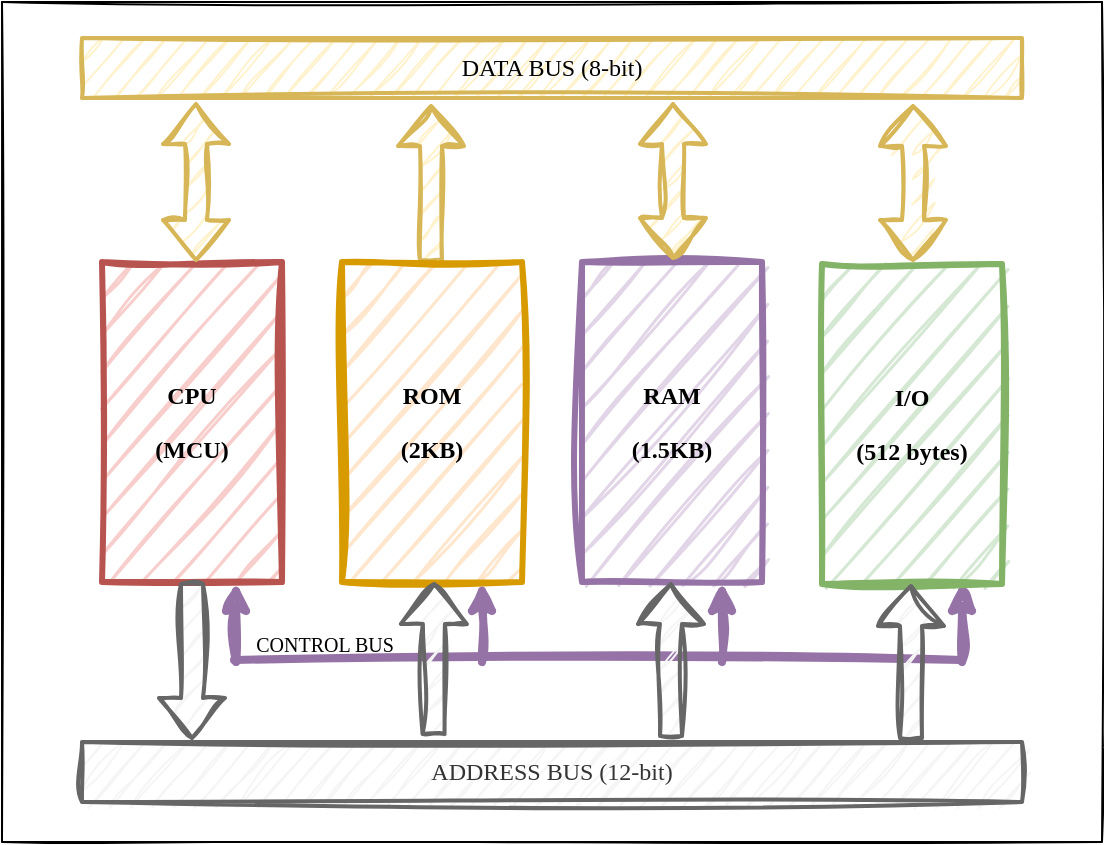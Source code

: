 <mxfile version="23.1.5" type="device">
  <diagram name="Pagina-1" id="xI5nvFBQ5HxxW6P7Flix">
    <mxGraphModel dx="915" dy="1650" grid="1" gridSize="10" guides="1" tooltips="1" connect="1" arrows="1" fold="1" page="1" pageScale="1" pageWidth="827" pageHeight="1169" math="0" shadow="0">
      <root>
        <mxCell id="0" />
        <mxCell id="1" parent="0" />
        <mxCell id="D80vIOVLJQnWsdwlMCNh-1" value="" style="swimlane;startSize=0;sketch=1;curveFitting=1;jiggle=2;" parent="1" vertex="1">
          <mxGeometry x="40" y="-10" width="550" height="420" as="geometry" />
        </mxCell>
        <mxCell id="PHsdMOvUVNE0_T_PcIVp-13" value="" style="shape=flexArrow;endArrow=classic;startArrow=none;html=1;rounded=0;exitX=0.5;exitY=0;exitDx=0;exitDy=0;entryX=0.091;entryY=1.033;entryDx=0;entryDy=0;entryPerimeter=0;fillColor=#fff2cc;strokeColor=#d6b656;strokeWidth=2;sketch=1;curveFitting=1;jiggle=2;startFill=0;" parent="D80vIOVLJQnWsdwlMCNh-1" edge="1">
          <mxGeometry width="100" height="100" relative="1" as="geometry">
            <mxPoint x="214.5" y="130" as="sourcePoint" />
            <mxPoint x="214.5" y="51" as="targetPoint" />
          </mxGeometry>
        </mxCell>
        <mxCell id="r5B7y877vwfk4ksvIoEc-4" value="" style="endArrow=classic;html=1;rounded=0;strokeWidth=4;fillColor=#e1d5e7;strokeColor=#9673a6;sketch=1;curveFitting=1;jiggle=2;" edge="1" parent="D80vIOVLJQnWsdwlMCNh-1">
          <mxGeometry width="50" height="50" relative="1" as="geometry">
            <mxPoint x="480" y="330" as="sourcePoint" />
            <mxPoint x="480" y="290" as="targetPoint" />
          </mxGeometry>
        </mxCell>
        <mxCell id="PHsdMOvUVNE0_T_PcIVp-22" value="" style="endArrow=none;html=1;rounded=0;strokeWidth=4;fillColor=#e1d5e7;strokeColor=#9673a6;sketch=1;curveFitting=1;jiggle=2;" parent="1" edge="1">
          <mxGeometry width="50" height="50" relative="1" as="geometry">
            <mxPoint x="156" y="319" as="sourcePoint" />
            <mxPoint x="520" y="319" as="targetPoint" />
          </mxGeometry>
        </mxCell>
        <mxCell id="PHsdMOvUVNE0_T_PcIVp-2" value="&lt;p&gt;&lt;font face=&quot;Comic Sans MS&quot;&gt;CPU&lt;/font&gt;&lt;/p&gt;&lt;p&gt;&lt;font face=&quot;VgUgUpdFGmjPFLryLqvL&quot;&gt;(MCU)&lt;br&gt;&lt;/font&gt;&lt;/p&gt;" style="rounded=0;whiteSpace=wrap;html=1;fillColor=#f8cecc;strokeColor=#b85450;fontStyle=1;strokeWidth=3;sketch=1;curveFitting=1;jiggle=2;" parent="1" vertex="1">
          <mxGeometry x="90" y="120" width="90" height="160" as="geometry" />
        </mxCell>
        <mxCell id="PHsdMOvUVNE0_T_PcIVp-3" value="&lt;p&gt;&lt;font face=&quot;Comic Sans MS&quot;&gt;RAM&lt;/font&gt;&lt;/p&gt;&lt;p&gt;&lt;font face=&quot;LxMjt7TTPdBlD2Jmtptp&quot;&gt;(1.5KB)&lt;br&gt;&lt;/font&gt;&lt;/p&gt;" style="rounded=0;whiteSpace=wrap;html=1;fillColor=#e1d5e7;strokeColor=#9673a6;fontStyle=1;strokeWidth=3;sketch=1;curveFitting=1;jiggle=2;" parent="1" vertex="1">
          <mxGeometry x="330" y="120" width="90" height="160" as="geometry" />
        </mxCell>
        <mxCell id="PHsdMOvUVNE0_T_PcIVp-4" value="&lt;p&gt;&lt;font face=&quot;Comic Sans MS&quot;&gt;ROM&lt;/font&gt;&lt;/p&gt;&lt;p&gt;&lt;font face=&quot;aRoQve1OfyXQI-amFSkX&quot;&gt;(2KB)&lt;br&gt;&lt;/font&gt;&lt;/p&gt;" style="rounded=0;whiteSpace=wrap;html=1;fillColor=#ffe6cc;strokeColor=#d79b00;fontStyle=1;strokeWidth=3;sketch=1;curveFitting=1;jiggle=2;" parent="1" vertex="1">
          <mxGeometry x="210" y="120" width="90" height="160" as="geometry" />
        </mxCell>
        <mxCell id="PHsdMOvUVNE0_T_PcIVp-7" value="&lt;p&gt;&lt;font face=&quot;Comic Sans MS&quot;&gt;DATA BUS (8-bit)&lt;/font&gt;&lt;/p&gt;" style="rounded=0;whiteSpace=wrap;html=1;fillColor=#fff2cc;strokeColor=#d6b656;strokeWidth=2;sketch=1;curveFitting=1;jiggle=2;" parent="1" vertex="1">
          <mxGeometry x="80" y="8" width="470" height="30" as="geometry" />
        </mxCell>
        <mxCell id="PHsdMOvUVNE0_T_PcIVp-11" value="" style="shape=flexArrow;endArrow=classic;startArrow=classic;html=1;rounded=0;exitX=0.5;exitY=0;exitDx=0;exitDy=0;fillColor=#fff2cc;strokeColor=#d6b656;strokeWidth=2;sketch=1;curveFitting=1;jiggle=2;" parent="1" edge="1">
          <mxGeometry width="100" height="100" relative="1" as="geometry">
            <mxPoint x="137" y="120" as="sourcePoint" />
            <mxPoint x="137" y="40" as="targetPoint" />
          </mxGeometry>
        </mxCell>
        <mxCell id="PHsdMOvUVNE0_T_PcIVp-12" value="" style="shape=flexArrow;endArrow=classic;startArrow=classic;html=1;rounded=0;exitX=0.5;exitY=0;exitDx=0;exitDy=0;entryX=0.091;entryY=1.033;entryDx=0;entryDy=0;entryPerimeter=0;fillColor=#fff2cc;strokeColor=#d6b656;strokeWidth=2;sketch=1;curveFitting=1;jiggle=2;" parent="1" edge="1">
          <mxGeometry width="100" height="100" relative="1" as="geometry">
            <mxPoint x="375.5" y="119" as="sourcePoint" />
            <mxPoint x="375.5" y="40" as="targetPoint" />
          </mxGeometry>
        </mxCell>
        <mxCell id="PHsdMOvUVNE0_T_PcIVp-15" value="" style="shape=flexArrow;endArrow=classic;html=1;rounded=0;exitX=0.5;exitY=1;exitDx=0;exitDy=0;entryX=0.117;entryY=-0.033;entryDx=0;entryDy=0;entryPerimeter=0;fillColor=#f5f5f5;strokeColor=#666666;strokeWidth=2;sketch=1;curveFitting=1;jiggle=2;" parent="1" source="PHsdMOvUVNE0_T_PcIVp-2" target="PHsdMOvUVNE0_T_PcIVp-6" edge="1">
          <mxGeometry width="50" height="50" relative="1" as="geometry">
            <mxPoint x="390" y="230" as="sourcePoint" />
            <mxPoint x="440" y="180" as="targetPoint" />
          </mxGeometry>
        </mxCell>
        <mxCell id="PHsdMOvUVNE0_T_PcIVp-16" value="" style="shape=flexArrow;endArrow=classic;html=1;rounded=0;exitX=0.374;exitY=-0.1;exitDx=0;exitDy=0;entryX=0.5;entryY=1;entryDx=0;entryDy=0;fillColor=#f5f5f5;strokeColor=#666666;strokeWidth=2;exitPerimeter=0;sketch=1;curveFitting=1;jiggle=2;" parent="1" source="PHsdMOvUVNE0_T_PcIVp-6" edge="1">
          <mxGeometry width="50" height="50" relative="1" as="geometry">
            <mxPoint x="214" y="357.99" as="sourcePoint" />
            <mxPoint x="256" y="280" as="targetPoint" />
          </mxGeometry>
        </mxCell>
        <mxCell id="PHsdMOvUVNE0_T_PcIVp-17" value="" style="shape=flexArrow;endArrow=classic;html=1;rounded=0;exitX=0.38;exitY=-0.067;exitDx=0;exitDy=0;exitPerimeter=0;entryX=0.5;entryY=1;entryDx=0;entryDy=0;fillColor=#f5f5f5;strokeColor=#666666;strokeWidth=2;sketch=1;curveFitting=1;jiggle=2;" parent="1" edge="1">
          <mxGeometry width="50" height="50" relative="1" as="geometry">
            <mxPoint x="374.5" y="358" as="sourcePoint" />
            <mxPoint x="374.5" y="280" as="targetPoint" />
          </mxGeometry>
        </mxCell>
        <mxCell id="PHsdMOvUVNE0_T_PcIVp-6" value="&lt;p&gt;&lt;font face=&quot;Comic Sans MS&quot;&gt;ADDRESS BUS (12-bit)&lt;/font&gt;&lt;/p&gt;" style="rounded=0;whiteSpace=wrap;html=1;fillColor=#f5f5f5;fontColor=#333333;strokeColor=#666666;strokeWidth=2;sketch=1;curveFitting=1;jiggle=2;" parent="1" vertex="1">
          <mxGeometry x="80" y="360" width="470" height="30" as="geometry" />
        </mxCell>
        <mxCell id="PHsdMOvUVNE0_T_PcIVp-26" value="" style="endArrow=classic;html=1;rounded=0;strokeWidth=4;fillColor=#e1d5e7;strokeColor=#9673a6;sketch=1;curveFitting=1;jiggle=2;" parent="1" edge="1">
          <mxGeometry width="50" height="50" relative="1" as="geometry">
            <mxPoint x="157" y="320" as="sourcePoint" />
            <mxPoint x="157" y="280" as="targetPoint" />
          </mxGeometry>
        </mxCell>
        <mxCell id="PHsdMOvUVNE0_T_PcIVp-27" value="" style="endArrow=classic;html=1;rounded=0;strokeWidth=4;fillColor=#e1d5e7;strokeColor=#9673a6;sketch=1;curveFitting=1;jiggle=2;" parent="1" edge="1">
          <mxGeometry width="50" height="50" relative="1" as="geometry">
            <mxPoint x="280" y="320" as="sourcePoint" />
            <mxPoint x="280" y="280" as="targetPoint" />
          </mxGeometry>
        </mxCell>
        <mxCell id="PHsdMOvUVNE0_T_PcIVp-28" value="" style="endArrow=classic;html=1;rounded=0;strokeWidth=4;fillColor=#e1d5e7;strokeColor=#9673a6;sketch=1;curveFitting=1;jiggle=2;" parent="1" edge="1">
          <mxGeometry width="50" height="50" relative="1" as="geometry">
            <mxPoint x="400" y="320" as="sourcePoint" />
            <mxPoint x="400" y="280" as="targetPoint" />
          </mxGeometry>
        </mxCell>
        <mxCell id="PHsdMOvUVNE0_T_PcIVp-31" value="&lt;p&gt;&lt;font face=&quot;Comic Sans MS&quot; style=&quot;font-size: 10px;&quot;&gt;CONTROL BUS&lt;/font&gt;&lt;/p&gt;" style="text;html=1;align=center;verticalAlign=middle;resizable=0;points=[];autosize=1;strokeWidth=4;sketch=1;curveFitting=1;jiggle=2;" parent="1" vertex="1">
          <mxGeometry x="151" y="286" width="100" height="50" as="geometry" />
        </mxCell>
        <mxCell id="r5B7y877vwfk4ksvIoEc-1" value="&lt;p&gt;&lt;font face=&quot;Comic Sans MS&quot;&gt;I/O&lt;/font&gt;&lt;/p&gt;&lt;p&gt;&lt;font face=&quot;ZPYWuSysR7_uBNmgolhw&quot;&gt;(512 bytes)&lt;br&gt;&lt;/font&gt;&lt;/p&gt;" style="rounded=0;whiteSpace=wrap;html=1;fillColor=#d5e8d4;strokeColor=#82b366;fontStyle=1;strokeWidth=3;sketch=1;curveFitting=1;jiggle=2;" vertex="1" parent="1">
          <mxGeometry x="450" y="121" width="90" height="160" as="geometry" />
        </mxCell>
        <mxCell id="r5B7y877vwfk4ksvIoEc-2" value="" style="shape=flexArrow;endArrow=classic;startArrow=classic;html=1;rounded=0;exitX=0.5;exitY=0;exitDx=0;exitDy=0;entryX=0.091;entryY=1.033;entryDx=0;entryDy=0;entryPerimeter=0;fillColor=#fff2cc;strokeColor=#d6b656;strokeWidth=2;sketch=1;curveFitting=1;jiggle=2;" edge="1" parent="1">
          <mxGeometry width="100" height="100" relative="1" as="geometry">
            <mxPoint x="495.5" y="120" as="sourcePoint" />
            <mxPoint x="495.5" y="41" as="targetPoint" />
          </mxGeometry>
        </mxCell>
        <mxCell id="r5B7y877vwfk4ksvIoEc-3" value="" style="shape=flexArrow;endArrow=classic;html=1;rounded=0;exitX=0.38;exitY=-0.067;exitDx=0;exitDy=0;exitPerimeter=0;entryX=0.5;entryY=1;entryDx=0;entryDy=0;fillColor=#f5f5f5;strokeColor=#666666;strokeWidth=2;sketch=1;curveFitting=1;jiggle=2;" edge="1" parent="1">
          <mxGeometry width="50" height="50" relative="1" as="geometry">
            <mxPoint x="494.5" y="359" as="sourcePoint" />
            <mxPoint x="494.5" y="281" as="targetPoint" />
          </mxGeometry>
        </mxCell>
      </root>
    </mxGraphModel>
  </diagram>
</mxfile>
